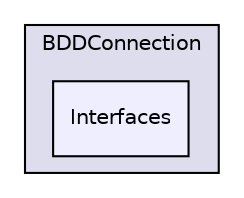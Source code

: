 digraph G {
  compound=true
  node [ fontsize=10, fontname="Helvetica"];
  edge [ labelfontsize=9, labelfontname="Helvetica"];
  subgraph clusterdir_5c0f70233e8f3c453351b91336041c13 {
    graph [ bgcolor="#ddddee", pencolor="black", label="BDDConnection" fontname="Helvetica", fontsize=10, URL="dir_5c0f70233e8f3c453351b91336041c13.html"]
  dir_b28084a9f75deed5943a5548352aaf48 [shape=box, label="Interfaces", style="filled", fillcolor="#eeeeff", pencolor="black", URL="dir_b28084a9f75deed5943a5548352aaf48.html"];
  }
}
